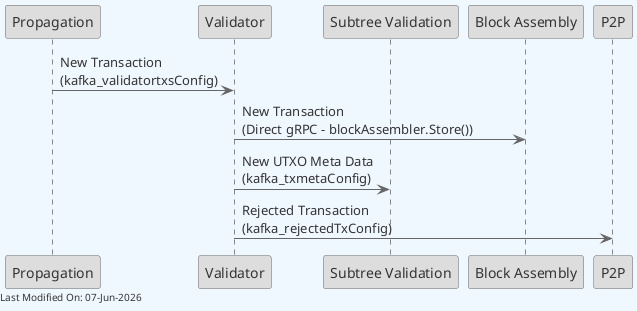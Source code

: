 @startuml
skinparam backgroundColor #F0F8FF
skinparam defaultFontColor #333333
skinparam arrowColor #666666

' Define borders for all elements
skinparam entity {
  BorderColor #666666
  BackgroundColor #DDDDDD
}

skinparam control {
  BorderColor #666666
  BackgroundColor #DDDDDD
}

skinparam participant {
  BorderColor #666666
  BackgroundColor #DDDDDD
}



participant Propagation as P
participant Validator as V
participant "Subtree Validation" as SV
participant "Block Assembly" as BA
participant P2P

P -> V: New Transaction\n(kafka_validatortxsConfig)
V -> BA: New Transaction\n(Direct gRPC - blockAssembler.Store())
V -> SV: New UTXO Meta Data\n(kafka_txmetaConfig)
V -> P2P: Rejected Transaction\n(kafka_rejectedTxConfig)

left footer Last Modified On: %date("dd-MMM-yyyy")
@enduml
